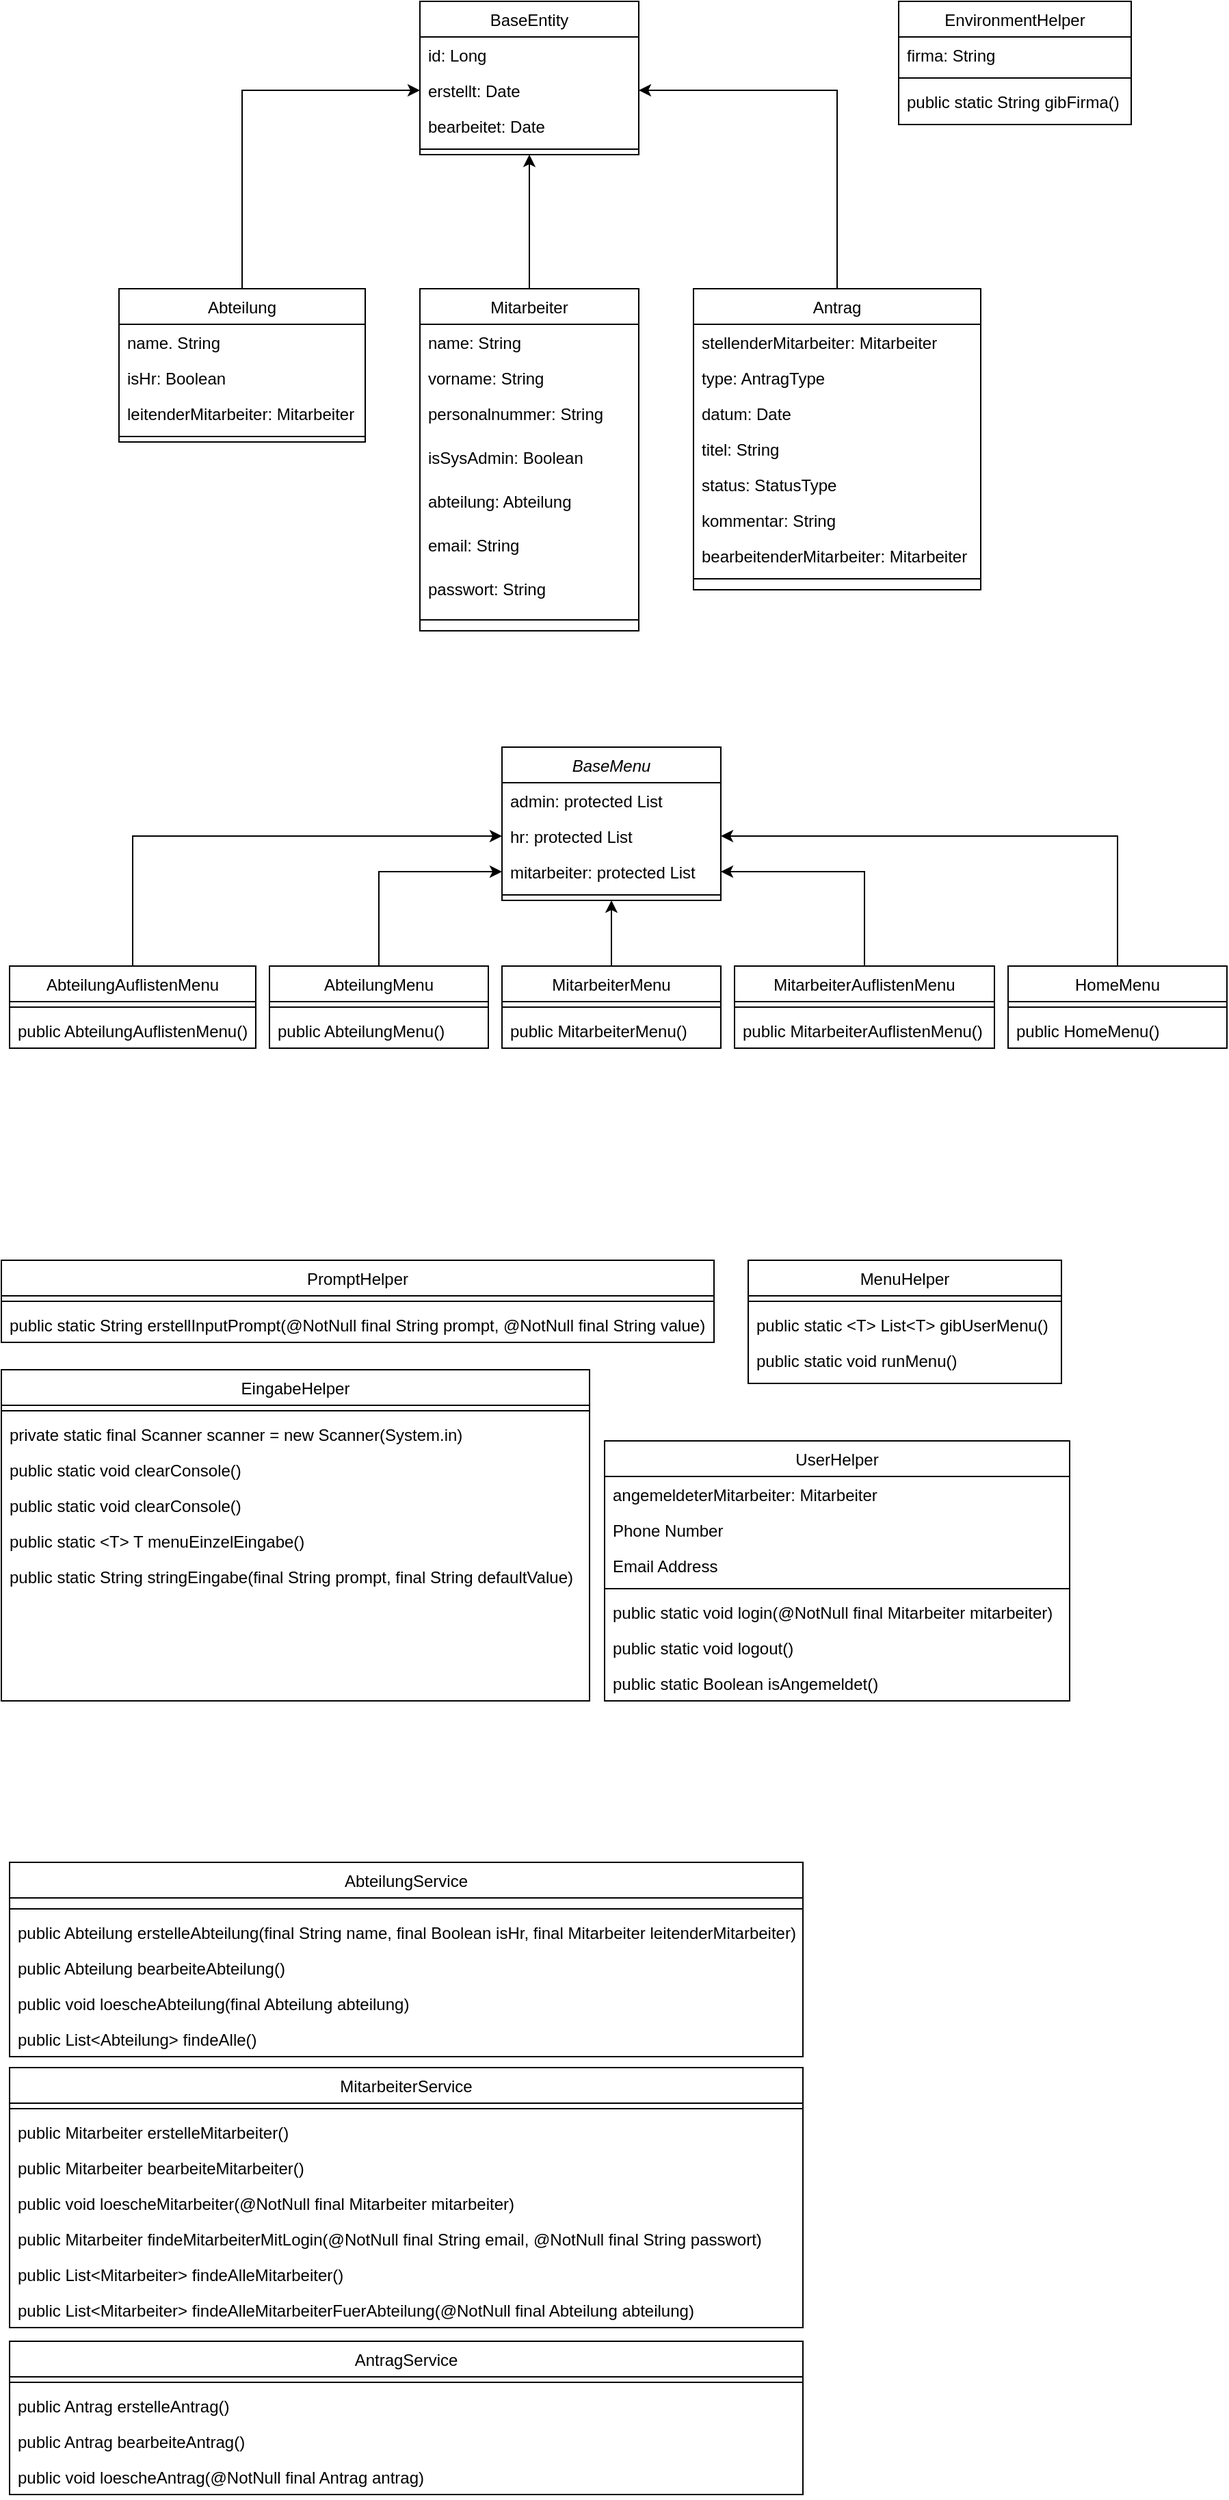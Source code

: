 <mxfile version="24.4.13" type="device">
  <diagram id="C5RBs43oDa-KdzZeNtuy" name="Page-1">
    <mxGraphModel dx="4014" dy="1640" grid="1" gridSize="10" guides="1" tooltips="1" connect="1" arrows="1" fold="1" page="1" pageScale="1" pageWidth="827" pageHeight="1169" math="0" shadow="0">
      <root>
        <mxCell id="WIyWlLk6GJQsqaUBKTNV-0" />
        <mxCell id="WIyWlLk6GJQsqaUBKTNV-1" parent="WIyWlLk6GJQsqaUBKTNV-0" />
        <mxCell id="sdcshiqSp7IRCTWesIvh-6" style="edgeStyle=orthogonalEdgeStyle;rounded=0;orthogonalLoop=1;jettySize=auto;html=1;entryX=0;entryY=0.5;entryDx=0;entryDy=0;" edge="1" parent="WIyWlLk6GJQsqaUBKTNV-1" source="zkfFHV4jXpPFQw0GAbJ--0" target="7qqiG4_RXqlnduS00YPQ-20">
          <mxGeometry relative="1" as="geometry" />
        </mxCell>
        <mxCell id="zkfFHV4jXpPFQw0GAbJ--0" value="Abteilung" style="swimlane;fontStyle=0;align=center;verticalAlign=top;childLayout=stackLayout;horizontal=1;startSize=26;horizontalStack=0;resizeParent=1;resizeLast=0;collapsible=1;marginBottom=0;rounded=0;shadow=0;strokeWidth=1;" parent="WIyWlLk6GJQsqaUBKTNV-1" vertex="1">
          <mxGeometry x="80" y="250" width="180" height="112" as="geometry">
            <mxRectangle x="230" y="140" width="160" height="26" as="alternateBounds" />
          </mxGeometry>
        </mxCell>
        <mxCell id="zkfFHV4jXpPFQw0GAbJ--1" value="name. String" style="text;align=left;verticalAlign=top;spacingLeft=4;spacingRight=4;overflow=hidden;rotatable=0;points=[[0,0.5],[1,0.5]];portConstraint=eastwest;" parent="zkfFHV4jXpPFQw0GAbJ--0" vertex="1">
          <mxGeometry y="26" width="180" height="26" as="geometry" />
        </mxCell>
        <mxCell id="zkfFHV4jXpPFQw0GAbJ--2" value="isHr: Boolean" style="text;align=left;verticalAlign=top;spacingLeft=4;spacingRight=4;overflow=hidden;rotatable=0;points=[[0,0.5],[1,0.5]];portConstraint=eastwest;rounded=0;shadow=0;html=0;" parent="zkfFHV4jXpPFQw0GAbJ--0" vertex="1">
          <mxGeometry y="52" width="180" height="26" as="geometry" />
        </mxCell>
        <mxCell id="zkfFHV4jXpPFQw0GAbJ--3" value="leitenderMitarbeiter: Mitarbeiter" style="text;align=left;verticalAlign=top;spacingLeft=4;spacingRight=4;overflow=hidden;rotatable=0;points=[[0,0.5],[1,0.5]];portConstraint=eastwest;rounded=0;shadow=0;html=0;" parent="zkfFHV4jXpPFQw0GAbJ--0" vertex="1">
          <mxGeometry y="78" width="180" height="26" as="geometry" />
        </mxCell>
        <mxCell id="zkfFHV4jXpPFQw0GAbJ--4" value="" style="line;html=1;strokeWidth=1;align=left;verticalAlign=middle;spacingTop=-1;spacingLeft=3;spacingRight=3;rotatable=0;labelPosition=right;points=[];portConstraint=eastwest;" parent="zkfFHV4jXpPFQw0GAbJ--0" vertex="1">
          <mxGeometry y="104" width="180" height="8" as="geometry" />
        </mxCell>
        <mxCell id="sdcshiqSp7IRCTWesIvh-8" style="edgeStyle=orthogonalEdgeStyle;rounded=0;orthogonalLoop=1;jettySize=auto;html=1;entryX=1;entryY=0.5;entryDx=0;entryDy=0;" edge="1" parent="WIyWlLk6GJQsqaUBKTNV-1" source="7qqiG4_RXqlnduS00YPQ-6" target="7qqiG4_RXqlnduS00YPQ-20">
          <mxGeometry relative="1" as="geometry" />
        </mxCell>
        <mxCell id="7qqiG4_RXqlnduS00YPQ-6" value="Antrag" style="swimlane;fontStyle=0;align=center;verticalAlign=top;childLayout=stackLayout;horizontal=1;startSize=26;horizontalStack=0;resizeParent=1;resizeLast=0;collapsible=1;marginBottom=0;rounded=0;shadow=0;strokeWidth=1;" parent="WIyWlLk6GJQsqaUBKTNV-1" vertex="1">
          <mxGeometry x="500" y="250" width="210" height="220" as="geometry">
            <mxRectangle x="230" y="140" width="160" height="26" as="alternateBounds" />
          </mxGeometry>
        </mxCell>
        <mxCell id="7qqiG4_RXqlnduS00YPQ-7" value="stellenderMitarbeiter: Mitarbeiter" style="text;align=left;verticalAlign=top;spacingLeft=4;spacingRight=4;overflow=hidden;rotatable=0;points=[[0,0.5],[1,0.5]];portConstraint=eastwest;" parent="7qqiG4_RXqlnduS00YPQ-6" vertex="1">
          <mxGeometry y="26" width="210" height="26" as="geometry" />
        </mxCell>
        <mxCell id="7qqiG4_RXqlnduS00YPQ-8" value="type: AntragType" style="text;align=left;verticalAlign=top;spacingLeft=4;spacingRight=4;overflow=hidden;rotatable=0;points=[[0,0.5],[1,0.5]];portConstraint=eastwest;rounded=0;shadow=0;html=0;" parent="7qqiG4_RXqlnduS00YPQ-6" vertex="1">
          <mxGeometry y="52" width="210" height="26" as="geometry" />
        </mxCell>
        <mxCell id="7qqiG4_RXqlnduS00YPQ-9" value="datum: Date" style="text;align=left;verticalAlign=top;spacingLeft=4;spacingRight=4;overflow=hidden;rotatable=0;points=[[0,0.5],[1,0.5]];portConstraint=eastwest;rounded=0;shadow=0;html=0;" parent="7qqiG4_RXqlnduS00YPQ-6" vertex="1">
          <mxGeometry y="78" width="210" height="26" as="geometry" />
        </mxCell>
        <mxCell id="7qqiG4_RXqlnduS00YPQ-11" value="titel: String" style="text;align=left;verticalAlign=top;spacingLeft=4;spacingRight=4;overflow=hidden;rotatable=0;points=[[0,0.5],[1,0.5]];portConstraint=eastwest;" parent="7qqiG4_RXqlnduS00YPQ-6" vertex="1">
          <mxGeometry y="104" width="210" height="26" as="geometry" />
        </mxCell>
        <mxCell id="7qqiG4_RXqlnduS00YPQ-196" value="status: StatusType" style="text;align=left;verticalAlign=top;spacingLeft=4;spacingRight=4;overflow=hidden;rotatable=0;points=[[0,0.5],[1,0.5]];portConstraint=eastwest;rounded=0;shadow=0;html=0;" parent="7qqiG4_RXqlnduS00YPQ-6" vertex="1">
          <mxGeometry y="130" width="210" height="26" as="geometry" />
        </mxCell>
        <mxCell id="7qqiG4_RXqlnduS00YPQ-197" value="kommentar: String" style="text;align=left;verticalAlign=top;spacingLeft=4;spacingRight=4;overflow=hidden;rotatable=0;points=[[0,0.5],[1,0.5]];portConstraint=eastwest;rounded=0;shadow=0;html=0;" parent="7qqiG4_RXqlnduS00YPQ-6" vertex="1">
          <mxGeometry y="156" width="210" height="26" as="geometry" />
        </mxCell>
        <mxCell id="7qqiG4_RXqlnduS00YPQ-198" value="bearbeitenderMitarbeiter: Mitarbeiter" style="text;align=left;verticalAlign=top;spacingLeft=4;spacingRight=4;overflow=hidden;rotatable=0;points=[[0,0.5],[1,0.5]];portConstraint=eastwest;rounded=0;shadow=0;html=0;" parent="7qqiG4_RXqlnduS00YPQ-6" vertex="1">
          <mxGeometry y="182" width="210" height="26" as="geometry" />
        </mxCell>
        <mxCell id="7qqiG4_RXqlnduS00YPQ-10" value="" style="line;html=1;strokeWidth=1;align=left;verticalAlign=middle;spacingTop=-1;spacingLeft=3;spacingRight=3;rotatable=0;labelPosition=right;points=[];portConstraint=eastwest;" parent="7qqiG4_RXqlnduS00YPQ-6" vertex="1">
          <mxGeometry y="208" width="210" height="8" as="geometry" />
        </mxCell>
        <mxCell id="sdcshiqSp7IRCTWesIvh-7" style="edgeStyle=orthogonalEdgeStyle;rounded=0;orthogonalLoop=1;jettySize=auto;html=1;entryX=0.5;entryY=1;entryDx=0;entryDy=0;" edge="1" parent="WIyWlLk6GJQsqaUBKTNV-1" source="7qqiG4_RXqlnduS00YPQ-12" target="7qqiG4_RXqlnduS00YPQ-18">
          <mxGeometry relative="1" as="geometry" />
        </mxCell>
        <mxCell id="7qqiG4_RXqlnduS00YPQ-12" value="Mitarbeiter" style="swimlane;fontStyle=0;align=center;verticalAlign=top;childLayout=stackLayout;horizontal=1;startSize=26;horizontalStack=0;resizeParent=1;resizeLast=0;collapsible=1;marginBottom=0;rounded=0;shadow=0;strokeWidth=1;" parent="WIyWlLk6GJQsqaUBKTNV-1" vertex="1">
          <mxGeometry x="300" y="250" width="160" height="250" as="geometry">
            <mxRectangle x="230" y="140" width="160" height="26" as="alternateBounds" />
          </mxGeometry>
        </mxCell>
        <mxCell id="7qqiG4_RXqlnduS00YPQ-13" value="name: String" style="text;align=left;verticalAlign=top;spacingLeft=4;spacingRight=4;overflow=hidden;rotatable=0;points=[[0,0.5],[1,0.5]];portConstraint=eastwest;" parent="7qqiG4_RXqlnduS00YPQ-12" vertex="1">
          <mxGeometry y="26" width="160" height="26" as="geometry" />
        </mxCell>
        <mxCell id="7qqiG4_RXqlnduS00YPQ-14" value="vorname: String" style="text;align=left;verticalAlign=top;spacingLeft=4;spacingRight=4;overflow=hidden;rotatable=0;points=[[0,0.5],[1,0.5]];portConstraint=eastwest;rounded=0;shadow=0;html=0;" parent="7qqiG4_RXqlnduS00YPQ-12" vertex="1">
          <mxGeometry y="52" width="160" height="26" as="geometry" />
        </mxCell>
        <mxCell id="7qqiG4_RXqlnduS00YPQ-15" value="personalnummer: String" style="text;align=left;verticalAlign=top;spacingLeft=4;spacingRight=4;overflow=hidden;rotatable=0;points=[[0,0.5],[1,0.5]];portConstraint=eastwest;rounded=0;shadow=0;html=0;" parent="7qqiG4_RXqlnduS00YPQ-12" vertex="1">
          <mxGeometry y="78" width="160" height="32" as="geometry" />
        </mxCell>
        <mxCell id="7qqiG4_RXqlnduS00YPQ-192" value="isSysAdmin: Boolean" style="text;align=left;verticalAlign=top;spacingLeft=4;spacingRight=4;overflow=hidden;rotatable=0;points=[[0,0.5],[1,0.5]];portConstraint=eastwest;rounded=0;shadow=0;html=0;" parent="7qqiG4_RXqlnduS00YPQ-12" vertex="1">
          <mxGeometry y="110" width="160" height="32" as="geometry" />
        </mxCell>
        <mxCell id="7qqiG4_RXqlnduS00YPQ-193" value="abteilung: Abteilung" style="text;align=left;verticalAlign=top;spacingLeft=4;spacingRight=4;overflow=hidden;rotatable=0;points=[[0,0.5],[1,0.5]];portConstraint=eastwest;rounded=0;shadow=0;html=0;" parent="7qqiG4_RXqlnduS00YPQ-12" vertex="1">
          <mxGeometry y="142" width="160" height="32" as="geometry" />
        </mxCell>
        <mxCell id="7qqiG4_RXqlnduS00YPQ-194" value="email: String" style="text;align=left;verticalAlign=top;spacingLeft=4;spacingRight=4;overflow=hidden;rotatable=0;points=[[0,0.5],[1,0.5]];portConstraint=eastwest;rounded=0;shadow=0;html=0;" parent="7qqiG4_RXqlnduS00YPQ-12" vertex="1">
          <mxGeometry y="174" width="160" height="32" as="geometry" />
        </mxCell>
        <mxCell id="7qqiG4_RXqlnduS00YPQ-195" value="passwort: String" style="text;align=left;verticalAlign=top;spacingLeft=4;spacingRight=4;overflow=hidden;rotatable=0;points=[[0,0.5],[1,0.5]];portConstraint=eastwest;rounded=0;shadow=0;html=0;" parent="7qqiG4_RXqlnduS00YPQ-12" vertex="1">
          <mxGeometry y="206" width="160" height="32" as="geometry" />
        </mxCell>
        <mxCell id="7qqiG4_RXqlnduS00YPQ-16" value="" style="line;html=1;strokeWidth=1;align=left;verticalAlign=middle;spacingTop=-1;spacingLeft=3;spacingRight=3;rotatable=0;labelPosition=right;points=[];portConstraint=eastwest;" parent="7qqiG4_RXqlnduS00YPQ-12" vertex="1">
          <mxGeometry y="238" width="160" height="8" as="geometry" />
        </mxCell>
        <mxCell id="7qqiG4_RXqlnduS00YPQ-18" value="BaseEntity" style="swimlane;fontStyle=0;align=center;verticalAlign=top;childLayout=stackLayout;horizontal=1;startSize=26;horizontalStack=0;resizeParent=1;resizeLast=0;collapsible=1;marginBottom=0;rounded=0;shadow=0;strokeWidth=1;" parent="WIyWlLk6GJQsqaUBKTNV-1" vertex="1">
          <mxGeometry x="300" y="40" width="160" height="112" as="geometry">
            <mxRectangle x="230" y="140" width="160" height="26" as="alternateBounds" />
          </mxGeometry>
        </mxCell>
        <mxCell id="7qqiG4_RXqlnduS00YPQ-19" value="id: Long" style="text;align=left;verticalAlign=top;spacingLeft=4;spacingRight=4;overflow=hidden;rotatable=0;points=[[0,0.5],[1,0.5]];portConstraint=eastwest;" parent="7qqiG4_RXqlnduS00YPQ-18" vertex="1">
          <mxGeometry y="26" width="160" height="26" as="geometry" />
        </mxCell>
        <mxCell id="7qqiG4_RXqlnduS00YPQ-20" value="erstellt: Date" style="text;align=left;verticalAlign=top;spacingLeft=4;spacingRight=4;overflow=hidden;rotatable=0;points=[[0,0.5],[1,0.5]];portConstraint=eastwest;rounded=0;shadow=0;html=0;" parent="7qqiG4_RXqlnduS00YPQ-18" vertex="1">
          <mxGeometry y="52" width="160" height="26" as="geometry" />
        </mxCell>
        <mxCell id="7qqiG4_RXqlnduS00YPQ-21" value="bearbeitet: Date" style="text;align=left;verticalAlign=top;spacingLeft=4;spacingRight=4;overflow=hidden;rotatable=0;points=[[0,0.5],[1,0.5]];portConstraint=eastwest;rounded=0;shadow=0;html=0;" parent="7qqiG4_RXqlnduS00YPQ-18" vertex="1">
          <mxGeometry y="78" width="160" height="26" as="geometry" />
        </mxCell>
        <mxCell id="7qqiG4_RXqlnduS00YPQ-22" value="" style="line;html=1;strokeWidth=1;align=left;verticalAlign=middle;spacingTop=-1;spacingLeft=3;spacingRight=3;rotatable=0;labelPosition=right;points=[];portConstraint=eastwest;" parent="7qqiG4_RXqlnduS00YPQ-18" vertex="1">
          <mxGeometry y="104" width="160" height="8" as="geometry" />
        </mxCell>
        <mxCell id="7qqiG4_RXqlnduS00YPQ-26" value="EnvironmentHelper" style="swimlane;fontStyle=0;align=center;verticalAlign=top;childLayout=stackLayout;horizontal=1;startSize=26;horizontalStack=0;resizeParent=1;resizeLast=0;collapsible=1;marginBottom=0;rounded=0;shadow=0;strokeWidth=1;" parent="WIyWlLk6GJQsqaUBKTNV-1" vertex="1">
          <mxGeometry x="650" y="40" width="170" height="90" as="geometry">
            <mxRectangle x="230" y="140" width="160" height="26" as="alternateBounds" />
          </mxGeometry>
        </mxCell>
        <mxCell id="7qqiG4_RXqlnduS00YPQ-28" value="firma: String" style="text;align=left;verticalAlign=top;spacingLeft=4;spacingRight=4;overflow=hidden;rotatable=0;points=[[0,0.5],[1,0.5]];portConstraint=eastwest;rounded=0;shadow=0;html=0;" parent="7qqiG4_RXqlnduS00YPQ-26" vertex="1">
          <mxGeometry y="26" width="170" height="26" as="geometry" />
        </mxCell>
        <mxCell id="7qqiG4_RXqlnduS00YPQ-30" value="" style="line;html=1;strokeWidth=1;align=left;verticalAlign=middle;spacingTop=-1;spacingLeft=3;spacingRight=3;rotatable=0;labelPosition=right;points=[];portConstraint=eastwest;" parent="7qqiG4_RXqlnduS00YPQ-26" vertex="1">
          <mxGeometry y="52" width="170" height="8" as="geometry" />
        </mxCell>
        <mxCell id="7qqiG4_RXqlnduS00YPQ-31" value="public static String gibFirma()" style="text;align=left;verticalAlign=top;spacingLeft=4;spacingRight=4;overflow=hidden;rotatable=0;points=[[0,0.5],[1,0.5]];portConstraint=eastwest;" parent="7qqiG4_RXqlnduS00YPQ-26" vertex="1">
          <mxGeometry y="60" width="170" height="26" as="geometry" />
        </mxCell>
        <mxCell id="7qqiG4_RXqlnduS00YPQ-32" value="AbteilungService" style="swimlane;fontStyle=0;align=center;verticalAlign=top;childLayout=stackLayout;horizontal=1;startSize=26;horizontalStack=0;resizeParent=1;resizeLast=0;collapsible=1;marginBottom=0;rounded=0;shadow=0;strokeWidth=1;" parent="WIyWlLk6GJQsqaUBKTNV-1" vertex="1">
          <mxGeometry y="1400" width="580" height="142" as="geometry">
            <mxRectangle x="230" y="140" width="160" height="26" as="alternateBounds" />
          </mxGeometry>
        </mxCell>
        <mxCell id="7qqiG4_RXqlnduS00YPQ-33" value="&#xa;" style="text;align=left;verticalAlign=top;spacingLeft=4;spacingRight=4;overflow=hidden;rotatable=0;points=[[0,0.5],[1,0.5]];portConstraint=eastwest;" parent="7qqiG4_RXqlnduS00YPQ-32" vertex="1">
          <mxGeometry y="26" width="580" height="4" as="geometry" />
        </mxCell>
        <mxCell id="7qqiG4_RXqlnduS00YPQ-36" value="" style="line;html=1;strokeWidth=1;align=left;verticalAlign=middle;spacingTop=-1;spacingLeft=3;spacingRight=3;rotatable=0;labelPosition=right;points=[];portConstraint=eastwest;" parent="7qqiG4_RXqlnduS00YPQ-32" vertex="1">
          <mxGeometry y="30" width="580" height="8" as="geometry" />
        </mxCell>
        <mxCell id="7qqiG4_RXqlnduS00YPQ-37" value="public Abteilung erstelleAbteilung(final String name, final Boolean isHr, final Mitarbeiter leitenderMitarbeiter)" style="text;align=left;verticalAlign=top;spacingLeft=4;spacingRight=4;overflow=hidden;rotatable=0;points=[[0,0.5],[1,0.5]];portConstraint=eastwest;" parent="7qqiG4_RXqlnduS00YPQ-32" vertex="1">
          <mxGeometry y="38" width="580" height="26" as="geometry" />
        </mxCell>
        <mxCell id="7qqiG4_RXqlnduS00YPQ-200" value="public Abteilung bearbeiteAbteilung()" style="text;align=left;verticalAlign=top;spacingLeft=4;spacingRight=4;overflow=hidden;rotatable=0;points=[[0,0.5],[1,0.5]];portConstraint=eastwest;" parent="7qqiG4_RXqlnduS00YPQ-32" vertex="1">
          <mxGeometry y="64" width="580" height="26" as="geometry" />
        </mxCell>
        <mxCell id="7qqiG4_RXqlnduS00YPQ-201" value="public void loescheAbteilung(final Abteilung abteilung)" style="text;align=left;verticalAlign=top;spacingLeft=4;spacingRight=4;overflow=hidden;rotatable=0;points=[[0,0.5],[1,0.5]];portConstraint=eastwest;" parent="7qqiG4_RXqlnduS00YPQ-32" vertex="1">
          <mxGeometry y="90" width="580" height="26" as="geometry" />
        </mxCell>
        <mxCell id="7qqiG4_RXqlnduS00YPQ-202" value="public List&lt;Abteilung&gt; findeAlle()" style="text;align=left;verticalAlign=top;spacingLeft=4;spacingRight=4;overflow=hidden;rotatable=0;points=[[0,0.5],[1,0.5]];portConstraint=eastwest;" parent="7qqiG4_RXqlnduS00YPQ-32" vertex="1">
          <mxGeometry y="116" width="580" height="26" as="geometry" />
        </mxCell>
        <mxCell id="7qqiG4_RXqlnduS00YPQ-38" value="MitarbeiterService" style="swimlane;fontStyle=0;align=center;verticalAlign=top;childLayout=stackLayout;horizontal=1;startSize=26;horizontalStack=0;resizeParent=1;resizeLast=0;collapsible=1;marginBottom=0;rounded=0;shadow=0;strokeWidth=1;" parent="WIyWlLk6GJQsqaUBKTNV-1" vertex="1">
          <mxGeometry y="1550" width="580" height="190" as="geometry">
            <mxRectangle x="230" y="140" width="160" height="26" as="alternateBounds" />
          </mxGeometry>
        </mxCell>
        <mxCell id="7qqiG4_RXqlnduS00YPQ-42" value="" style="line;html=1;strokeWidth=1;align=left;verticalAlign=middle;spacingTop=-1;spacingLeft=3;spacingRight=3;rotatable=0;labelPosition=right;points=[];portConstraint=eastwest;" parent="7qqiG4_RXqlnduS00YPQ-38" vertex="1">
          <mxGeometry y="26" width="580" height="8" as="geometry" />
        </mxCell>
        <mxCell id="7qqiG4_RXqlnduS00YPQ-39" value="public Mitarbeiter erstelleMitarbeiter()" style="text;align=left;verticalAlign=top;spacingLeft=4;spacingRight=4;overflow=hidden;rotatable=0;points=[[0,0.5],[1,0.5]];portConstraint=eastwest;" parent="7qqiG4_RXqlnduS00YPQ-38" vertex="1">
          <mxGeometry y="34" width="580" height="26" as="geometry" />
        </mxCell>
        <mxCell id="7qqiG4_RXqlnduS00YPQ-40" value="public Mitarbeiter bearbeiteMitarbeiter()" style="text;align=left;verticalAlign=top;spacingLeft=4;spacingRight=4;overflow=hidden;rotatable=0;points=[[0,0.5],[1,0.5]];portConstraint=eastwest;rounded=0;shadow=0;html=0;" parent="7qqiG4_RXqlnduS00YPQ-38" vertex="1">
          <mxGeometry y="60" width="580" height="26" as="geometry" />
        </mxCell>
        <mxCell id="7qqiG4_RXqlnduS00YPQ-43" value="public void loescheMitarbeiter(@NotNull final Mitarbeiter mitarbeiter)" style="text;align=left;verticalAlign=top;spacingLeft=4;spacingRight=4;overflow=hidden;rotatable=0;points=[[0,0.5],[1,0.5]];portConstraint=eastwest;" parent="7qqiG4_RXqlnduS00YPQ-38" vertex="1">
          <mxGeometry y="86" width="580" height="26" as="geometry" />
        </mxCell>
        <mxCell id="7qqiG4_RXqlnduS00YPQ-203" value="public Mitarbeiter findeMitarbeiterMitLogin(@NotNull final String email, @NotNull final String passwort)" style="text;align=left;verticalAlign=top;spacingLeft=4;spacingRight=4;overflow=hidden;rotatable=0;points=[[0,0.5],[1,0.5]];portConstraint=eastwest;" parent="7qqiG4_RXqlnduS00YPQ-38" vertex="1">
          <mxGeometry y="112" width="580" height="26" as="geometry" />
        </mxCell>
        <mxCell id="7qqiG4_RXqlnduS00YPQ-204" value="public List&lt;Mitarbeiter&gt; findeAlleMitarbeiter()" style="text;align=left;verticalAlign=top;spacingLeft=4;spacingRight=4;overflow=hidden;rotatable=0;points=[[0,0.5],[1,0.5]];portConstraint=eastwest;" parent="7qqiG4_RXqlnduS00YPQ-38" vertex="1">
          <mxGeometry y="138" width="580" height="26" as="geometry" />
        </mxCell>
        <mxCell id="7qqiG4_RXqlnduS00YPQ-205" value="public List&lt;Mitarbeiter&gt; findeAlleMitarbeiterFuerAbteilung(@NotNull final Abteilung abteilung)" style="text;align=left;verticalAlign=top;spacingLeft=4;spacingRight=4;overflow=hidden;rotatable=0;points=[[0,0.5],[1,0.5]];portConstraint=eastwest;" parent="7qqiG4_RXqlnduS00YPQ-38" vertex="1">
          <mxGeometry y="164" width="580" height="26" as="geometry" />
        </mxCell>
        <mxCell id="7qqiG4_RXqlnduS00YPQ-44" value="AntragService" style="swimlane;fontStyle=0;align=center;verticalAlign=top;childLayout=stackLayout;horizontal=1;startSize=26;horizontalStack=0;resizeParent=1;resizeLast=0;collapsible=1;marginBottom=0;rounded=0;shadow=0;strokeWidth=1;" parent="WIyWlLk6GJQsqaUBKTNV-1" vertex="1">
          <mxGeometry y="1750" width="580" height="112" as="geometry">
            <mxRectangle x="230" y="140" width="160" height="26" as="alternateBounds" />
          </mxGeometry>
        </mxCell>
        <mxCell id="7qqiG4_RXqlnduS00YPQ-48" value="" style="line;html=1;strokeWidth=1;align=left;verticalAlign=middle;spacingTop=-1;spacingLeft=3;spacingRight=3;rotatable=0;labelPosition=right;points=[];portConstraint=eastwest;" parent="7qqiG4_RXqlnduS00YPQ-44" vertex="1">
          <mxGeometry y="26" width="580" height="8" as="geometry" />
        </mxCell>
        <mxCell id="7qqiG4_RXqlnduS00YPQ-45" value="public Antrag erstelleAntrag()" style="text;align=left;verticalAlign=top;spacingLeft=4;spacingRight=4;overflow=hidden;rotatable=0;points=[[0,0.5],[1,0.5]];portConstraint=eastwest;" parent="7qqiG4_RXqlnduS00YPQ-44" vertex="1">
          <mxGeometry y="34" width="580" height="26" as="geometry" />
        </mxCell>
        <mxCell id="7qqiG4_RXqlnduS00YPQ-46" value="public Antrag bearbeiteAntrag()" style="text;align=left;verticalAlign=top;spacingLeft=4;spacingRight=4;overflow=hidden;rotatable=0;points=[[0,0.5],[1,0.5]];portConstraint=eastwest;rounded=0;shadow=0;html=0;" parent="7qqiG4_RXqlnduS00YPQ-44" vertex="1">
          <mxGeometry y="60" width="580" height="26" as="geometry" />
        </mxCell>
        <mxCell id="7qqiG4_RXqlnduS00YPQ-47" value="public void loescheAntrag(@NotNull final Antrag antrag) " style="text;align=left;verticalAlign=top;spacingLeft=4;spacingRight=4;overflow=hidden;rotatable=0;points=[[0,0.5],[1,0.5]];portConstraint=eastwest;rounded=0;shadow=0;html=0;" parent="7qqiG4_RXqlnduS00YPQ-44" vertex="1">
          <mxGeometry y="86" width="580" height="26" as="geometry" />
        </mxCell>
        <mxCell id="7qqiG4_RXqlnduS00YPQ-56" value="EingabeHelper" style="swimlane;fontStyle=0;align=center;verticalAlign=top;childLayout=stackLayout;horizontal=1;startSize=26;horizontalStack=0;resizeParent=1;resizeLast=0;collapsible=1;marginBottom=0;rounded=0;shadow=0;strokeWidth=1;" parent="WIyWlLk6GJQsqaUBKTNV-1" vertex="1">
          <mxGeometry x="-6" y="1040" width="430" height="242" as="geometry">
            <mxRectangle x="230" y="140" width="160" height="26" as="alternateBounds" />
          </mxGeometry>
        </mxCell>
        <mxCell id="7qqiG4_RXqlnduS00YPQ-60" value="" style="line;html=1;strokeWidth=1;align=left;verticalAlign=middle;spacingTop=-1;spacingLeft=3;spacingRight=3;rotatable=0;labelPosition=right;points=[];portConstraint=eastwest;" parent="7qqiG4_RXqlnduS00YPQ-56" vertex="1">
          <mxGeometry y="26" width="430" height="8" as="geometry" />
        </mxCell>
        <mxCell id="7qqiG4_RXqlnduS00YPQ-61" value="private static final Scanner scanner = new Scanner(System.in)" style="text;align=left;verticalAlign=top;spacingLeft=4;spacingRight=4;overflow=hidden;rotatable=0;points=[[0,0.5],[1,0.5]];portConstraint=eastwest;" parent="7qqiG4_RXqlnduS00YPQ-56" vertex="1">
          <mxGeometry y="34" width="430" height="26" as="geometry" />
        </mxCell>
        <mxCell id="7qqiG4_RXqlnduS00YPQ-207" value="public static void clearConsole()" style="text;align=left;verticalAlign=top;spacingLeft=4;spacingRight=4;overflow=hidden;rotatable=0;points=[[0,0.5],[1,0.5]];portConstraint=eastwest;" parent="7qqiG4_RXqlnduS00YPQ-56" vertex="1">
          <mxGeometry y="60" width="430" height="26" as="geometry" />
        </mxCell>
        <mxCell id="7qqiG4_RXqlnduS00YPQ-208" value="public static void clearConsole()" style="text;align=left;verticalAlign=top;spacingLeft=4;spacingRight=4;overflow=hidden;rotatable=0;points=[[0,0.5],[1,0.5]];portConstraint=eastwest;" parent="7qqiG4_RXqlnduS00YPQ-56" vertex="1">
          <mxGeometry y="86" width="430" height="26" as="geometry" />
        </mxCell>
        <mxCell id="7qqiG4_RXqlnduS00YPQ-209" value="public static &lt;T&gt; T menuEinzelEingabe()" style="text;align=left;verticalAlign=top;spacingLeft=4;spacingRight=4;overflow=hidden;rotatable=0;points=[[0,0.5],[1,0.5]];portConstraint=eastwest;" parent="7qqiG4_RXqlnduS00YPQ-56" vertex="1">
          <mxGeometry y="112" width="430" height="26" as="geometry" />
        </mxCell>
        <mxCell id="7qqiG4_RXqlnduS00YPQ-210" value="public static String stringEingabe(final String prompt, final String defaultValue)" style="text;align=left;verticalAlign=top;spacingLeft=4;spacingRight=4;overflow=hidden;rotatable=0;points=[[0,0.5],[1,0.5]];portConstraint=eastwest;" parent="7qqiG4_RXqlnduS00YPQ-56" vertex="1">
          <mxGeometry y="138" width="430" height="26" as="geometry" />
        </mxCell>
        <mxCell id="7qqiG4_RXqlnduS00YPQ-62" value="MenuHelper" style="swimlane;fontStyle=0;align=center;verticalAlign=top;childLayout=stackLayout;horizontal=1;startSize=26;horizontalStack=0;resizeParent=1;resizeLast=0;collapsible=1;marginBottom=0;rounded=0;shadow=0;strokeWidth=1;" parent="WIyWlLk6GJQsqaUBKTNV-1" vertex="1">
          <mxGeometry x="540" y="960" width="229" height="90" as="geometry">
            <mxRectangle x="230" y="140" width="160" height="26" as="alternateBounds" />
          </mxGeometry>
        </mxCell>
        <mxCell id="7qqiG4_RXqlnduS00YPQ-66" value="" style="line;html=1;strokeWidth=1;align=left;verticalAlign=middle;spacingTop=-1;spacingLeft=3;spacingRight=3;rotatable=0;labelPosition=right;points=[];portConstraint=eastwest;" parent="7qqiG4_RXqlnduS00YPQ-62" vertex="1">
          <mxGeometry y="26" width="229" height="8" as="geometry" />
        </mxCell>
        <mxCell id="7qqiG4_RXqlnduS00YPQ-67" value="public static &lt;T&gt; List&lt;T&gt; gibUserMenu()" style="text;align=left;verticalAlign=top;spacingLeft=4;spacingRight=4;overflow=hidden;rotatable=0;points=[[0,0.5],[1,0.5]];portConstraint=eastwest;" parent="7qqiG4_RXqlnduS00YPQ-62" vertex="1">
          <mxGeometry y="34" width="229" height="26" as="geometry" />
        </mxCell>
        <mxCell id="7qqiG4_RXqlnduS00YPQ-211" value="public static void runMenu()" style="text;align=left;verticalAlign=top;spacingLeft=4;spacingRight=4;overflow=hidden;rotatable=0;points=[[0,0.5],[1,0.5]];portConstraint=eastwest;" parent="7qqiG4_RXqlnduS00YPQ-62" vertex="1">
          <mxGeometry y="60" width="229" height="26" as="geometry" />
        </mxCell>
        <mxCell id="7qqiG4_RXqlnduS00YPQ-68" value="PromptHelper" style="swimlane;fontStyle=0;align=center;verticalAlign=top;childLayout=stackLayout;horizontal=1;startSize=26;horizontalStack=0;resizeParent=1;resizeLast=0;collapsible=1;marginBottom=0;rounded=0;shadow=0;strokeWidth=1;" parent="WIyWlLk6GJQsqaUBKTNV-1" vertex="1">
          <mxGeometry x="-6" y="960" width="521" height="60" as="geometry">
            <mxRectangle x="230" y="140" width="160" height="26" as="alternateBounds" />
          </mxGeometry>
        </mxCell>
        <mxCell id="7qqiG4_RXqlnduS00YPQ-72" value="" style="line;html=1;strokeWidth=1;align=left;verticalAlign=middle;spacingTop=-1;spacingLeft=3;spacingRight=3;rotatable=0;labelPosition=right;points=[];portConstraint=eastwest;" parent="7qqiG4_RXqlnduS00YPQ-68" vertex="1">
          <mxGeometry y="26" width="521" height="8" as="geometry" />
        </mxCell>
        <mxCell id="7qqiG4_RXqlnduS00YPQ-73" value="public static String erstellInputPrompt(@NotNull final String prompt, @NotNull final String value)" style="text;align=left;verticalAlign=top;spacingLeft=4;spacingRight=4;overflow=hidden;rotatable=0;points=[[0,0.5],[1,0.5]];portConstraint=eastwest;" parent="7qqiG4_RXqlnduS00YPQ-68" vertex="1">
          <mxGeometry y="34" width="521" height="26" as="geometry" />
        </mxCell>
        <mxCell id="7qqiG4_RXqlnduS00YPQ-74" value="UserHelper" style="swimlane;fontStyle=0;align=center;verticalAlign=top;childLayout=stackLayout;horizontal=1;startSize=26;horizontalStack=0;resizeParent=1;resizeLast=0;collapsible=1;marginBottom=0;rounded=0;shadow=0;strokeWidth=1;" parent="WIyWlLk6GJQsqaUBKTNV-1" vertex="1">
          <mxGeometry x="435" y="1092" width="340" height="190" as="geometry">
            <mxRectangle x="230" y="140" width="160" height="26" as="alternateBounds" />
          </mxGeometry>
        </mxCell>
        <mxCell id="7qqiG4_RXqlnduS00YPQ-75" value="angemeldeterMitarbeiter: Mitarbeiter" style="text;align=left;verticalAlign=top;spacingLeft=4;spacingRight=4;overflow=hidden;rotatable=0;points=[[0,0.5],[1,0.5]];portConstraint=eastwest;" parent="7qqiG4_RXqlnduS00YPQ-74" vertex="1">
          <mxGeometry y="26" width="340" height="26" as="geometry" />
        </mxCell>
        <mxCell id="7qqiG4_RXqlnduS00YPQ-76" value="Phone Number" style="text;align=left;verticalAlign=top;spacingLeft=4;spacingRight=4;overflow=hidden;rotatable=0;points=[[0,0.5],[1,0.5]];portConstraint=eastwest;rounded=0;shadow=0;html=0;" parent="7qqiG4_RXqlnduS00YPQ-74" vertex="1">
          <mxGeometry y="52" width="340" height="26" as="geometry" />
        </mxCell>
        <mxCell id="7qqiG4_RXqlnduS00YPQ-77" value="Email Address" style="text;align=left;verticalAlign=top;spacingLeft=4;spacingRight=4;overflow=hidden;rotatable=0;points=[[0,0.5],[1,0.5]];portConstraint=eastwest;rounded=0;shadow=0;html=0;" parent="7qqiG4_RXqlnduS00YPQ-74" vertex="1">
          <mxGeometry y="78" width="340" height="26" as="geometry" />
        </mxCell>
        <mxCell id="7qqiG4_RXqlnduS00YPQ-78" value="" style="line;html=1;strokeWidth=1;align=left;verticalAlign=middle;spacingTop=-1;spacingLeft=3;spacingRight=3;rotatable=0;labelPosition=right;points=[];portConstraint=eastwest;" parent="7qqiG4_RXqlnduS00YPQ-74" vertex="1">
          <mxGeometry y="104" width="340" height="8" as="geometry" />
        </mxCell>
        <mxCell id="7qqiG4_RXqlnduS00YPQ-79" value="public static void login(@NotNull final Mitarbeiter mitarbeiter)" style="text;align=left;verticalAlign=top;spacingLeft=4;spacingRight=4;overflow=hidden;rotatable=0;points=[[0,0.5],[1,0.5]];portConstraint=eastwest;" parent="7qqiG4_RXqlnduS00YPQ-74" vertex="1">
          <mxGeometry y="112" width="340" height="26" as="geometry" />
        </mxCell>
        <mxCell id="7qqiG4_RXqlnduS00YPQ-212" value="public static void logout()" style="text;align=left;verticalAlign=top;spacingLeft=4;spacingRight=4;overflow=hidden;rotatable=0;points=[[0,0.5],[1,0.5]];portConstraint=eastwest;" parent="7qqiG4_RXqlnduS00YPQ-74" vertex="1">
          <mxGeometry y="138" width="340" height="26" as="geometry" />
        </mxCell>
        <mxCell id="7qqiG4_RXqlnduS00YPQ-213" value="public static Boolean isAngemeldet()" style="text;align=left;verticalAlign=top;spacingLeft=4;spacingRight=4;overflow=hidden;rotatable=0;points=[[0,0.5],[1,0.5]];portConstraint=eastwest;" parent="7qqiG4_RXqlnduS00YPQ-74" vertex="1">
          <mxGeometry y="164" width="340" height="26" as="geometry" />
        </mxCell>
        <mxCell id="7qqiG4_RXqlnduS00YPQ-80" value="BaseMenu" style="swimlane;fontStyle=2;align=center;verticalAlign=top;childLayout=stackLayout;horizontal=1;startSize=26;horizontalStack=0;resizeParent=1;resizeLast=0;collapsible=1;marginBottom=0;rounded=0;shadow=0;strokeWidth=1;" parent="WIyWlLk6GJQsqaUBKTNV-1" vertex="1">
          <mxGeometry x="360" y="585" width="160" height="112" as="geometry">
            <mxRectangle x="230" y="140" width="160" height="26" as="alternateBounds" />
          </mxGeometry>
        </mxCell>
        <mxCell id="sdcshiqSp7IRCTWesIvh-1" value="admin: protected List" style="text;align=left;verticalAlign=top;spacingLeft=4;spacingRight=4;overflow=hidden;rotatable=0;points=[[0,0.5],[1,0.5]];portConstraint=eastwest;rounded=0;shadow=0;html=0;" vertex="1" parent="7qqiG4_RXqlnduS00YPQ-80">
          <mxGeometry y="26" width="160" height="26" as="geometry" />
        </mxCell>
        <mxCell id="sdcshiqSp7IRCTWesIvh-2" value="hr: protected List" style="text;align=left;verticalAlign=top;spacingLeft=4;spacingRight=4;overflow=hidden;rotatable=0;points=[[0,0.5],[1,0.5]];portConstraint=eastwest;rounded=0;shadow=0;html=0;" vertex="1" parent="7qqiG4_RXqlnduS00YPQ-80">
          <mxGeometry y="52" width="160" height="26" as="geometry" />
        </mxCell>
        <mxCell id="sdcshiqSp7IRCTWesIvh-3" value="mitarbeiter: protected List" style="text;align=left;verticalAlign=top;spacingLeft=4;spacingRight=4;overflow=hidden;rotatable=0;points=[[0,0.5],[1,0.5]];portConstraint=eastwest;rounded=0;shadow=0;html=0;" vertex="1" parent="7qqiG4_RXqlnduS00YPQ-80">
          <mxGeometry y="78" width="160" height="26" as="geometry" />
        </mxCell>
        <mxCell id="7qqiG4_RXqlnduS00YPQ-84" value="" style="line;html=1;strokeWidth=1;align=left;verticalAlign=middle;spacingTop=-1;spacingLeft=3;spacingRight=3;rotatable=0;labelPosition=right;points=[];portConstraint=eastwest;" parent="7qqiG4_RXqlnduS00YPQ-80" vertex="1">
          <mxGeometry y="104" width="160" height="8" as="geometry" />
        </mxCell>
        <mxCell id="sdcshiqSp7IRCTWesIvh-9" style="edgeStyle=orthogonalEdgeStyle;rounded=0;orthogonalLoop=1;jettySize=auto;html=1;entryX=0;entryY=0.5;entryDx=0;entryDy=0;" edge="1" parent="WIyWlLk6GJQsqaUBKTNV-1" source="7qqiG4_RXqlnduS00YPQ-86" target="sdcshiqSp7IRCTWesIvh-2">
          <mxGeometry relative="1" as="geometry" />
        </mxCell>
        <mxCell id="7qqiG4_RXqlnduS00YPQ-86" value="AbteilungAuflistenMenu" style="swimlane;fontStyle=0;align=center;verticalAlign=top;childLayout=stackLayout;horizontal=1;startSize=26;horizontalStack=0;resizeParent=1;resizeLast=0;collapsible=1;marginBottom=0;rounded=0;shadow=0;strokeWidth=1;" parent="WIyWlLk6GJQsqaUBKTNV-1" vertex="1">
          <mxGeometry y="745" width="180" height="60" as="geometry">
            <mxRectangle x="230" y="140" width="160" height="26" as="alternateBounds" />
          </mxGeometry>
        </mxCell>
        <mxCell id="7qqiG4_RXqlnduS00YPQ-90" value="" style="line;html=1;strokeWidth=1;align=left;verticalAlign=middle;spacingTop=-1;spacingLeft=3;spacingRight=3;rotatable=0;labelPosition=right;points=[];portConstraint=eastwest;" parent="7qqiG4_RXqlnduS00YPQ-86" vertex="1">
          <mxGeometry y="26" width="180" height="8" as="geometry" />
        </mxCell>
        <mxCell id="7qqiG4_RXqlnduS00YPQ-91" value="public AbteilungAuflistenMenu()" style="text;align=left;verticalAlign=top;spacingLeft=4;spacingRight=4;overflow=hidden;rotatable=0;points=[[0,0.5],[1,0.5]];portConstraint=eastwest;" parent="7qqiG4_RXqlnduS00YPQ-86" vertex="1">
          <mxGeometry y="34" width="180" height="26" as="geometry" />
        </mxCell>
        <mxCell id="sdcshiqSp7IRCTWesIvh-11" style="edgeStyle=orthogonalEdgeStyle;rounded=0;orthogonalLoop=1;jettySize=auto;html=1;entryX=0;entryY=0.5;entryDx=0;entryDy=0;" edge="1" parent="WIyWlLk6GJQsqaUBKTNV-1" source="7qqiG4_RXqlnduS00YPQ-92" target="sdcshiqSp7IRCTWesIvh-3">
          <mxGeometry relative="1" as="geometry" />
        </mxCell>
        <mxCell id="7qqiG4_RXqlnduS00YPQ-92" value="AbteilungMenu" style="swimlane;fontStyle=0;align=center;verticalAlign=top;childLayout=stackLayout;horizontal=1;startSize=26;horizontalStack=0;resizeParent=1;resizeLast=0;collapsible=1;marginBottom=0;rounded=0;shadow=0;strokeWidth=1;" parent="WIyWlLk6GJQsqaUBKTNV-1" vertex="1">
          <mxGeometry x="190" y="745" width="160" height="60" as="geometry">
            <mxRectangle x="230" y="140" width="160" height="26" as="alternateBounds" />
          </mxGeometry>
        </mxCell>
        <mxCell id="7qqiG4_RXqlnduS00YPQ-96" value="" style="line;html=1;strokeWidth=1;align=left;verticalAlign=middle;spacingTop=-1;spacingLeft=3;spacingRight=3;rotatable=0;labelPosition=right;points=[];portConstraint=eastwest;" parent="7qqiG4_RXqlnduS00YPQ-92" vertex="1">
          <mxGeometry y="26" width="160" height="8" as="geometry" />
        </mxCell>
        <mxCell id="7qqiG4_RXqlnduS00YPQ-97" value="public AbteilungMenu()" style="text;align=left;verticalAlign=top;spacingLeft=4;spacingRight=4;overflow=hidden;rotatable=0;points=[[0,0.5],[1,0.5]];portConstraint=eastwest;" parent="7qqiG4_RXqlnduS00YPQ-92" vertex="1">
          <mxGeometry y="34" width="160" height="26" as="geometry" />
        </mxCell>
        <mxCell id="sdcshiqSp7IRCTWesIvh-14" style="edgeStyle=orthogonalEdgeStyle;rounded=0;orthogonalLoop=1;jettySize=auto;html=1;entryX=1;entryY=0.5;entryDx=0;entryDy=0;" edge="1" parent="WIyWlLk6GJQsqaUBKTNV-1" source="7qqiG4_RXqlnduS00YPQ-98" target="sdcshiqSp7IRCTWesIvh-2">
          <mxGeometry relative="1" as="geometry" />
        </mxCell>
        <mxCell id="7qqiG4_RXqlnduS00YPQ-98" value="HomeMenu" style="swimlane;fontStyle=0;align=center;verticalAlign=top;childLayout=stackLayout;horizontal=1;startSize=26;horizontalStack=0;resizeParent=1;resizeLast=0;collapsible=1;marginBottom=0;rounded=0;shadow=0;strokeWidth=1;" parent="WIyWlLk6GJQsqaUBKTNV-1" vertex="1">
          <mxGeometry x="730" y="745" width="160" height="60" as="geometry">
            <mxRectangle x="230" y="140" width="160" height="26" as="alternateBounds" />
          </mxGeometry>
        </mxCell>
        <mxCell id="7qqiG4_RXqlnduS00YPQ-102" value="" style="line;html=1;strokeWidth=1;align=left;verticalAlign=middle;spacingTop=-1;spacingLeft=3;spacingRight=3;rotatable=0;labelPosition=right;points=[];portConstraint=eastwest;" parent="7qqiG4_RXqlnduS00YPQ-98" vertex="1">
          <mxGeometry y="26" width="160" height="8" as="geometry" />
        </mxCell>
        <mxCell id="7qqiG4_RXqlnduS00YPQ-103" value="public HomeMenu()" style="text;align=left;verticalAlign=top;spacingLeft=4;spacingRight=4;overflow=hidden;rotatable=0;points=[[0,0.5],[1,0.5]];portConstraint=eastwest;" parent="7qqiG4_RXqlnduS00YPQ-98" vertex="1">
          <mxGeometry y="34" width="160" height="26" as="geometry" />
        </mxCell>
        <mxCell id="sdcshiqSp7IRCTWesIvh-12" style="edgeStyle=orthogonalEdgeStyle;rounded=0;orthogonalLoop=1;jettySize=auto;html=1;entryX=0.5;entryY=1;entryDx=0;entryDy=0;" edge="1" parent="WIyWlLk6GJQsqaUBKTNV-1" source="7qqiG4_RXqlnduS00YPQ-104" target="7qqiG4_RXqlnduS00YPQ-80">
          <mxGeometry relative="1" as="geometry" />
        </mxCell>
        <mxCell id="7qqiG4_RXqlnduS00YPQ-104" value="MitarbeiterMenu" style="swimlane;fontStyle=0;align=center;verticalAlign=top;childLayout=stackLayout;horizontal=1;startSize=26;horizontalStack=0;resizeParent=1;resizeLast=0;collapsible=1;marginBottom=0;rounded=0;shadow=0;strokeWidth=1;" parent="WIyWlLk6GJQsqaUBKTNV-1" vertex="1">
          <mxGeometry x="360" y="745" width="160" height="60" as="geometry">
            <mxRectangle x="230" y="140" width="160" height="26" as="alternateBounds" />
          </mxGeometry>
        </mxCell>
        <mxCell id="7qqiG4_RXqlnduS00YPQ-108" value="" style="line;html=1;strokeWidth=1;align=left;verticalAlign=middle;spacingTop=-1;spacingLeft=3;spacingRight=3;rotatable=0;labelPosition=right;points=[];portConstraint=eastwest;" parent="7qqiG4_RXqlnduS00YPQ-104" vertex="1">
          <mxGeometry y="26" width="160" height="8" as="geometry" />
        </mxCell>
        <mxCell id="7qqiG4_RXqlnduS00YPQ-109" value="public MitarbeiterMenu()" style="text;align=left;verticalAlign=top;spacingLeft=4;spacingRight=4;overflow=hidden;rotatable=0;points=[[0,0.5],[1,0.5]];portConstraint=eastwest;" parent="7qqiG4_RXqlnduS00YPQ-104" vertex="1">
          <mxGeometry y="34" width="160" height="26" as="geometry" />
        </mxCell>
        <mxCell id="sdcshiqSp7IRCTWesIvh-13" style="edgeStyle=orthogonalEdgeStyle;rounded=0;orthogonalLoop=1;jettySize=auto;html=1;entryX=1;entryY=0.5;entryDx=0;entryDy=0;" edge="1" parent="WIyWlLk6GJQsqaUBKTNV-1" source="7qqiG4_RXqlnduS00YPQ-110" target="sdcshiqSp7IRCTWesIvh-3">
          <mxGeometry relative="1" as="geometry" />
        </mxCell>
        <mxCell id="7qqiG4_RXqlnduS00YPQ-110" value="MitarbeiterAuflistenMenu" style="swimlane;fontStyle=0;align=center;verticalAlign=top;childLayout=stackLayout;horizontal=1;startSize=26;horizontalStack=0;resizeParent=1;resizeLast=0;collapsible=1;marginBottom=0;rounded=0;shadow=0;strokeWidth=1;" parent="WIyWlLk6GJQsqaUBKTNV-1" vertex="1">
          <mxGeometry x="530" y="745" width="190" height="60" as="geometry">
            <mxRectangle x="230" y="140" width="160" height="26" as="alternateBounds" />
          </mxGeometry>
        </mxCell>
        <mxCell id="7qqiG4_RXqlnduS00YPQ-114" value="" style="line;html=1;strokeWidth=1;align=left;verticalAlign=middle;spacingTop=-1;spacingLeft=3;spacingRight=3;rotatable=0;labelPosition=right;points=[];portConstraint=eastwest;" parent="7qqiG4_RXqlnduS00YPQ-110" vertex="1">
          <mxGeometry y="26" width="190" height="8" as="geometry" />
        </mxCell>
        <mxCell id="7qqiG4_RXqlnduS00YPQ-115" value="public MitarbeiterAuflistenMenu()" style="text;align=left;verticalAlign=top;spacingLeft=4;spacingRight=4;overflow=hidden;rotatable=0;points=[[0,0.5],[1,0.5]];portConstraint=eastwest;" parent="7qqiG4_RXqlnduS00YPQ-110" vertex="1">
          <mxGeometry y="34" width="190" height="26" as="geometry" />
        </mxCell>
      </root>
    </mxGraphModel>
  </diagram>
</mxfile>
